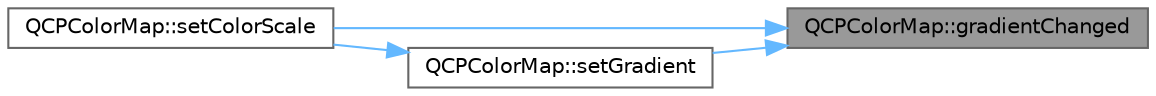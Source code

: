 digraph "QCPColorMap::gradientChanged"
{
 // LATEX_PDF_SIZE
  bgcolor="transparent";
  edge [fontname=Helvetica,fontsize=10,labelfontname=Helvetica,labelfontsize=10];
  node [fontname=Helvetica,fontsize=10,shape=box,height=0.2,width=0.4];
  rankdir="RL";
  Node1 [label="QCPColorMap::gradientChanged",height=0.2,width=0.4,color="gray40", fillcolor="grey60", style="filled", fontcolor="black",tooltip=" "];
  Node1 -> Node2 [dir="back",color="steelblue1",style="solid"];
  Node2 [label="QCPColorMap::setColorScale",height=0.2,width=0.4,color="grey40", fillcolor="white", style="filled",URL="$class_q_c_p_color_map.html#aa828921db364fe3c6af4619580ab85fd",tooltip=" "];
  Node1 -> Node3 [dir="back",color="steelblue1",style="solid"];
  Node3 [label="QCPColorMap::setGradient",height=0.2,width=0.4,color="grey40", fillcolor="white", style="filled",URL="$class_q_c_p_color_map.html#a7313c78360471cead3576341a2c50377",tooltip=" "];
  Node3 -> Node2 [dir="back",color="steelblue1",style="solid"];
}
